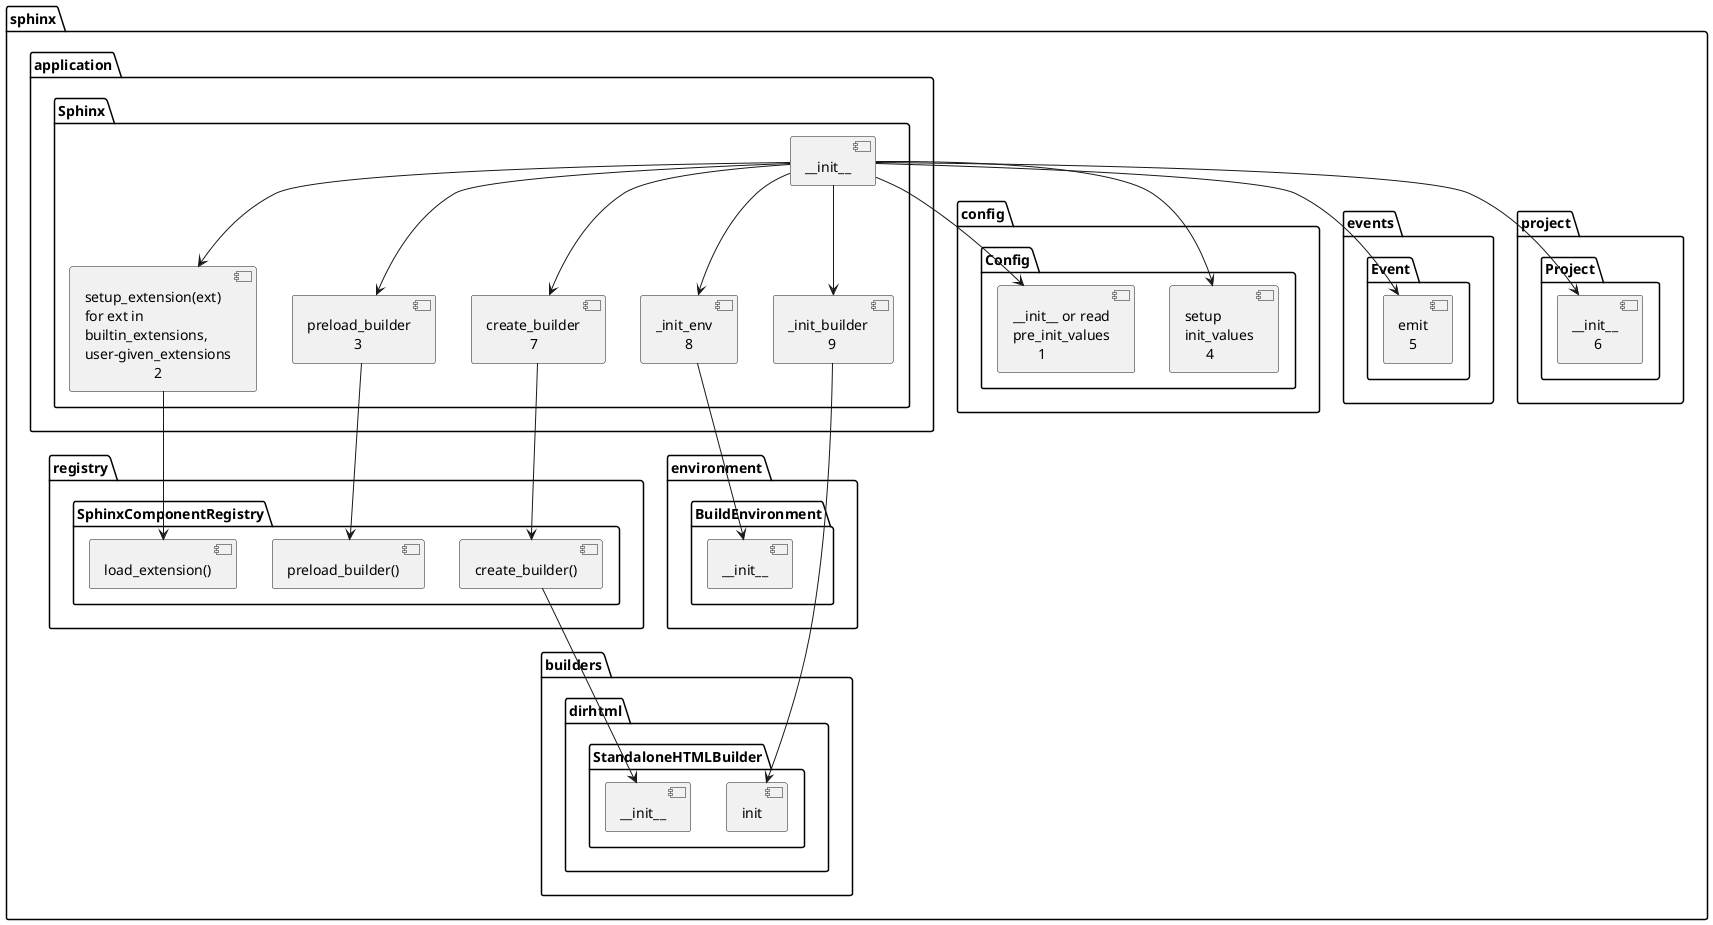 @startuml
package "sphinx" {
   package "config" {
      folder "Config" {
         [~__init__ or read\npre_init_values\n       1] as cinit
         [setup\ninit_values\n      4] as csetup
      }
   }
   package "application" {
      folder "Sphinx" {
         [~__init__] as init
         [setup_extension(ext)\nfor ext in\nbuiltin_extensions,\nuser-given_extensions\n                   2] as setup_extension
   '      [setup_extension(ext)\nfor ext in\nuser-given_extensions\n     2] as setup_extension2
         [preload_builder\n             3] as preload_builder
         [create_builder\n            7] as create_builder
         [_init_env\n        8] as init_env
         [_init_builder\n           9] as init_builder
         init --> setup_extension
         init --> preload_builder
         init --> create_builder
         init --> init_env
         init --> init_builder
         }
   }
   package "registry" {
      folder "SphinxComponentRegistry" {
         [load_extension()] as r1
         [preload_builder()] as pb
         [create_builder()] as cb
      }
   }
   package "events"{
      folder "Event" {
         [emit\n   5] as emit
      }
   }
   package "project" {
      folder "Project" {
         [~__init__\n      6] as pinit
      }
   }
   package "environment" {
      folder "BuildEnvironment" {
         [~__init__] as einit
      }
   }
   package "builders" {
      package "dirhtml" {
         folder "StandaloneHTMLBuilder" {
            [~__init__] as b_init
            [init] as binit
         }
      }
   }
   cinit -[hidden]> csetup
   csetup -[hidden]>  setup_extension
   setup_extension -[hidden]> preload_builder
   preload_builder -[hidden]> create_builder
   create_builder -[hidden]> init_env

   init --> cinit
   init --> csetup
   init --> emit
   init --> pinit
   setup_extension --> r1
   preload_builder --> pb
   create_builder --> cb
   cb --> b_init
   init_env --> einit
   init_builder --> binit
}
@enduml